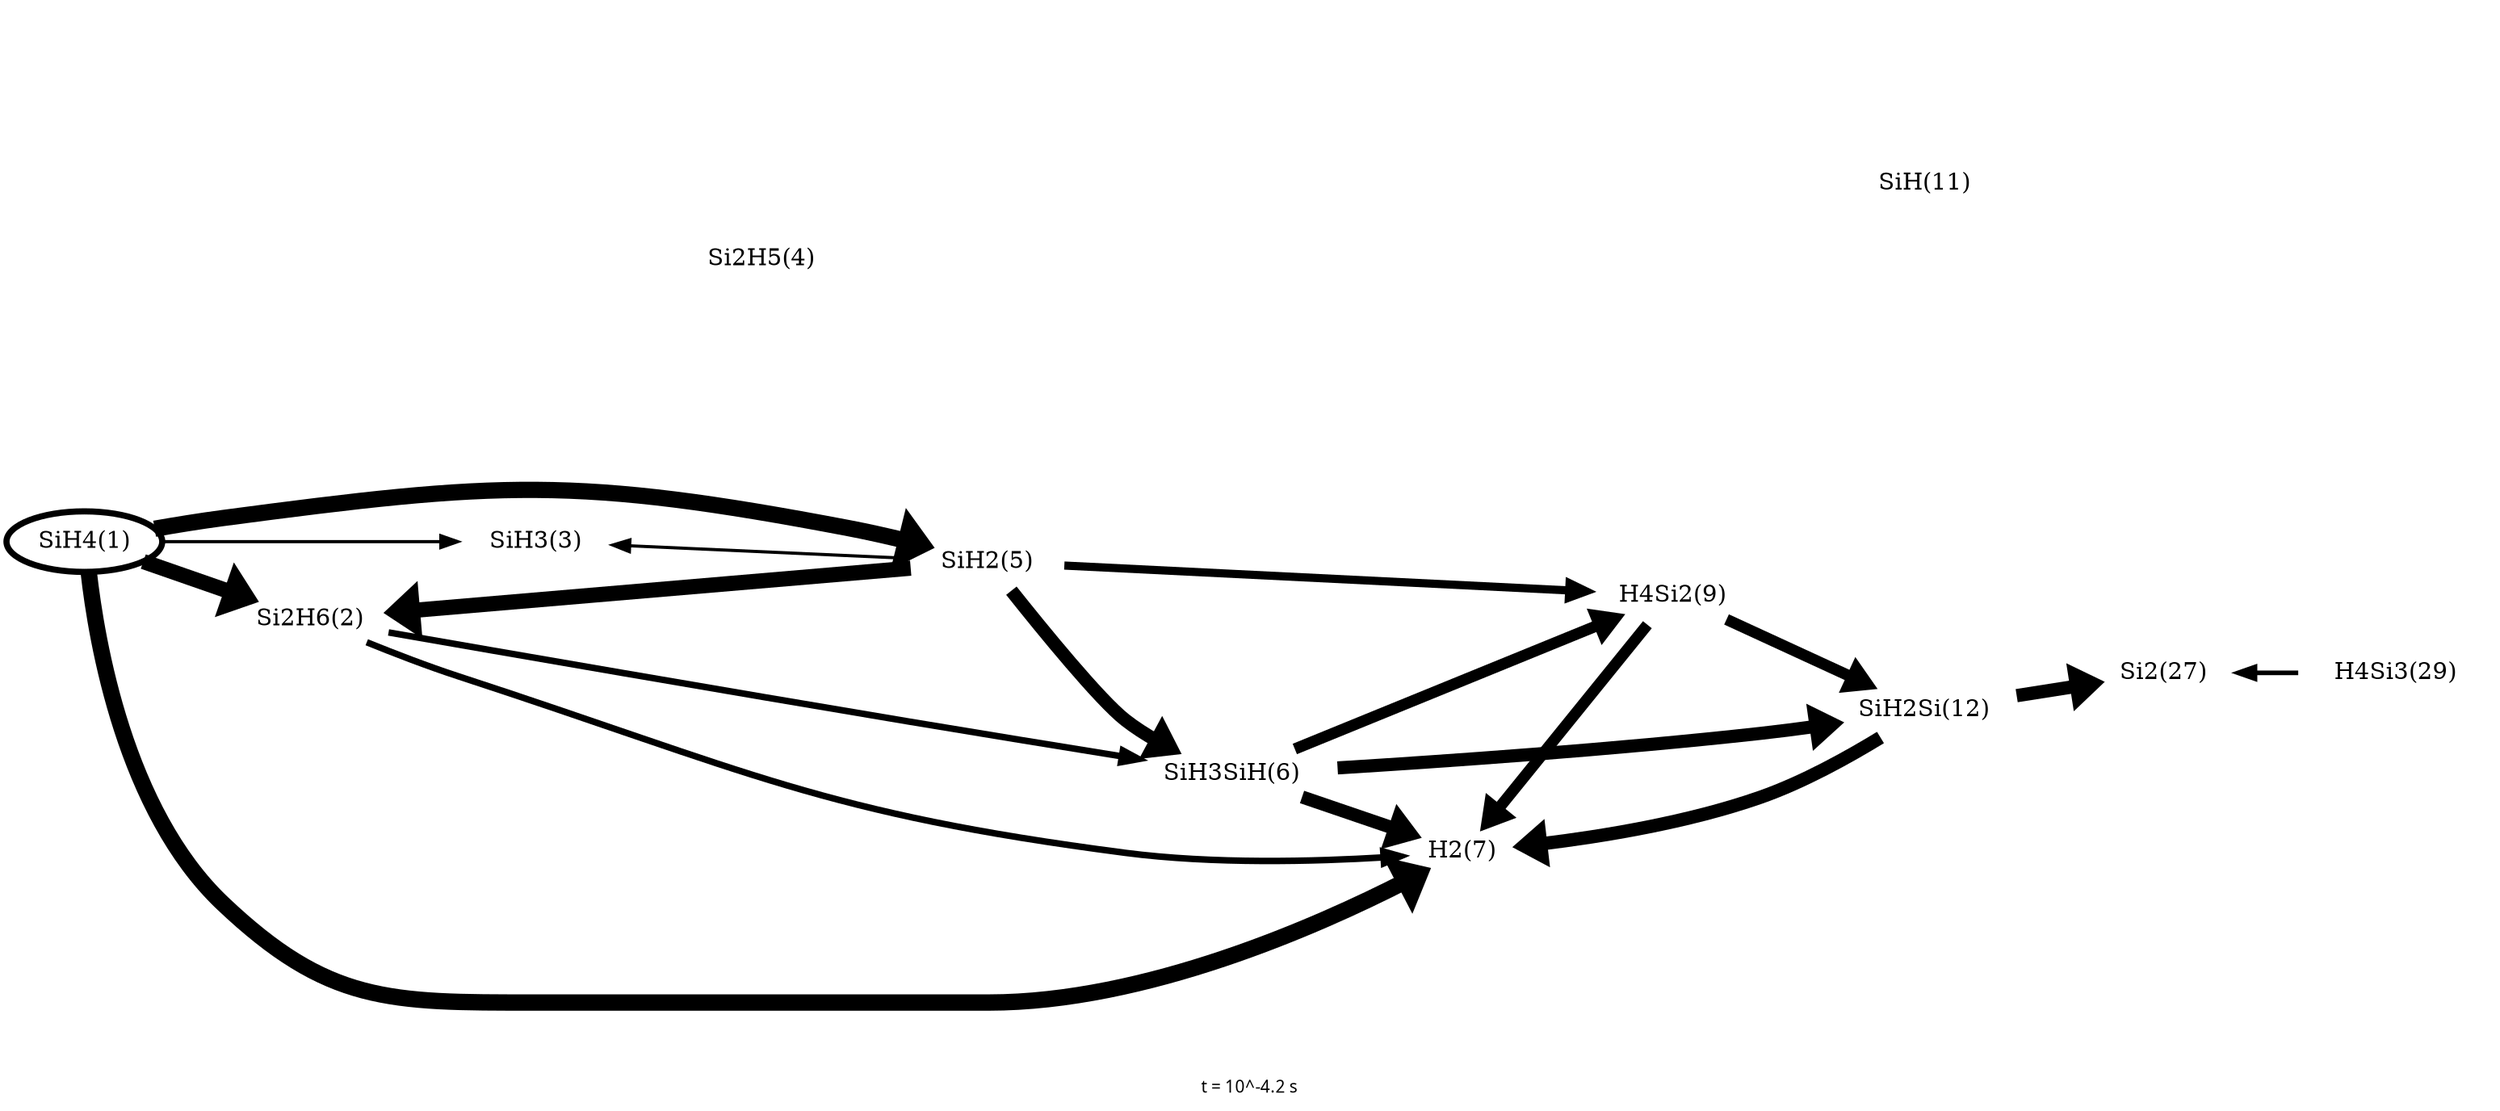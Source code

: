 digraph flux_diagram {
	graph [bb="0,0,1286.5,649.41",
		fontname=sans,
		fontsize=10,
		label="t = 10^-4.2 s",
		lheight=0.14,
		lp="643.24,9",
		lwidth=0.76,
		overlap=false,
		rankdir=LR
	];
	node [label="\N"];
	"SiH4(1)"	 [height=0.5,
		penwidth=3.674,
		pos="38.602,331.41",
		width=1.0723];
	"H2(7)"	 [height=0.5,
		penwidth=0.0,
		pos="755.93,147.41",
		width=0.86741];
	"SiH4(1)" -> "H2(7)"	 [dir=forward,
		penwidth=9.736,
		pos="e,734.27,134.13 40.47,313.35 43.427,272.01 56.411,169.64 113.2,112.41 166.07,59.146 197.81,57.413 272.85,57.413 272.85,57.413 272.85,\
57.413 510.1,57.413 592.3,57.413 681.01,102.65 725.68,128.98"];
	"SiH2(5)"	 [height=0.5,
		penwidth=0.0,
		pos="509.1,321.41",
		width=1.0723];
	"SiH4(1)" -> "SiH2(5)"	 [dir=forward,
		penwidth=9.674,
		pos="e,475.67,330.58 74.322,338.62 86.572,341.01 100.47,343.53 113.2,345.41 254.48,366.34 294.52,368.72 434.5,340.41 444.69,338.35 455.57,\
335.76 465.76,333.16"];
	"Si2H6(2)"	 [height=0.5,
		penwidth=0.0,
		pos="156.23,285.41",
		width=1.1951];
	"SiH4(1)" -> "Si2H6(2)"	 [dir=forward,
		penwidth=9.033,
		pos="e,124.29,297.72 68.481,319.92 82.418,314.38 99.378,307.63 114.59,301.58"];
	"SiH3SiH(6)"	 [height=0.5,
		penwidth=0.0,
		pos="636.21,193.41",
		width=1.4583];
	"SiH4(1)" -> "SiH3SiH(6)"	 [dir=none,
		penwidth=0.0,
		pos="46.748,313.67 70.158,258.79 150.15,95.413 272.85,95.413 272.85,95.413 272.85,95.413 392.48,95.413 478.82,95.413 570.71,149.4 612.34,\
177.23"];
	"H4Si2(9)"	 [height=0.5,
		penwidth=0.0,
		pos="866.18,299.41",
		width=1.1951];
	"SiH4(1)" -> "H4Si2(9)"	 [dir=none,
		penwidth=0.0,
		pos="44.765,349.35 63.759,411.15 135.88,611.41 272.85,611.41 272.85,611.41 272.85,611.41 392.48,611.41 608.32,611.41 801.55,382.04 852.26,\
316.63"];
	"SiH3(3)"	 [height=0.5,
		penwidth=0.0,
		pos="273.85,331.41",
		width=1.0723];
	"SiH4(1)" -> "SiH3(3)"	 [dir=forward,
		penwidth=1.871,
		pos="e,235.17,331.41 77.337,331.41 117.56,331.41 181.36,331.41 225.07,331.41"];
	"SiH(11)"	 [height=0.5,
		penwidth=0.0,
		pos="995.71,535.41",
		width=1.0694];
	"SiH4(1)" -> "SiH(11)"	 [dir=none,
		penwidth=0.0,
		pos="41.011,349.5 45.106,391.03 60.318,494.66 113.2,559.41 164.73,622.5 191.4,649.41 272.85,649.41 272.85,649.41 272.85,649.41 756.93,\
649.41 846.66,649.41 938.37,582.59 976.43,551.26"];
	"Si2H5(4)"	 [height=0.5,
		penwidth=0.0,
		pos="391.48,499.41",
		width=1.1951];
	"SiH4(1)" -> "Si2H5(4)"	 [dir=none,
		penwidth=0.0,
		pos="48.13,349.21 59.717,371.44 82.554,409.03 113.2,429.41 186.37,478.08 290.91,492.91 348.46,497.43"];
	"H4Si3(29)"	 [height=0.5,
		penwidth=0.0,
		pos="1239,253.41",
		width=1.3194];
	"SiH4(1)" -> "H4Si3(29)"	 [dir=none,
		penwidth=0.0,
		pos="42.078,313.21 49.931,258.13 75.976,94.767 113.2,58.413 165.46,7.3818 199.81,19.413 272.85,19.413 272.85,19.413 272.85,19.413 996.71,\
19.413 1120.7,19.413 1205.1,180.65 1230.2,235.44"];
	"H2(7)" -> "H4Si2(9)"	 [dir=back,
		penwidth=6.708,
		pos="s,768.72,163.97 774.77,172.46 796.77,203.35 833.58,255.04 852.74,281.94"];
	"SiH2Si(12)"	 [height=0.5,
		penwidth=0.0,
		pos="995.71,231.41",
		width=1.4028];
	"H2(7)" -> "SiH2Si(12)"	 [dir=back,
		penwidth=7.908,
		pos="s,786.7,150.64 796.8,152.02 828.16,156.53 872.53,164.9 909.21,179.41 932.31,188.55 956.28,203.71 972.94,215.31"];
	"SiH2(5)" -> "H2(7)"	 [dir=none,
		penwidth=0.0,
		pos="527.54,305.38 541.85,292.8 563.05,275.46 583.71,263.41 627.27,238.01 647.41,249.36 688.71,220.41 710.99,204.8 731.14,180.42 743.21,\
164.19"];
	"SiH2(5)" -> "SiH3SiH(6)"	 [dir=forward,
		penwidth=7.927,
		pos="e,606.91,208.47 520.72,303.95 533.76,283.45 557.41,249.25 583.71,225.41 588.15,221.38 593.17,217.56 598.29,214.05"];
	"SiH2(5)" -> "H4Si2(9)"	 [dir=forward,
		penwidth=4.865,
		pos="e,823.45,302 547.43,319.1 611.07,315.16 740.71,307.13 813.19,302.63"];
	"SiH2(5)" -> "SiH(11)"	 [dir=none,
		penwidth=0.0,
		pos="531.44,336.1 545.83,345.67 565.47,358.07 583.71,367.41 721.1,437.78 895.03,500.86 964.27,524.99"];
	"SiH2(5)" -> "H4Si3(29)"	 [dir=none,
		penwidth=0.0,
		pos="546.85,325.54 611.25,332.4 748.72,345.41 865.18,345.41 865.18,345.41 865.18,345.41 996.71,345.41 1081.4,345.41 1172.6,295.27 1214.5,\
269.02"];
	"SiH2(5)" -> "SiH2Si(12)"	 [dir=none,
		penwidth=0.0,
		pos="544.52,314.25 556.87,311.72 570.9,308.89 583.71,306.41 716.7,280.73 874.38,252.61 949.95,239.27"];
	"Si2H6(2)" -> "H2(7)"	 [dir=forward,
		penwidth=3.869,
		pos="e,725.04,144.49 185.88,272.33 253.4,242.36 428.5,169.5 583.71,146.41 628.21,139.79 679.94,141.35 714.79,143.73"];
	"Si2H6(2)" -> "SiH2(5)"	 [dir=back,
		penwidth=9.033,
		pos="s,198.16,289.61 208.29,290.65 279.82,297.99 408.14,311.16 471.14,317.62"];
	"Si2H6(2)" -> "SiH3SiH(6)"	 [dir=forward,
		penwidth=3.869,
		pos="e,589.75,201.89 195.8,277.82 254.9,266.21 371.46,243.38 470.5,224.41 506.86,217.45 547.76,209.75 579.71,203.77"];
	"Si2H6(2)" -> "SiH3(3)"	 [dir=none,
		penwidth=0.0,
		pos="187.91,297.62 205.3,304.54 226.94,313.15 244.02,319.94"];
	"Si2H6(2)" -> "Si2H5(4)"	 [dir=none,
		penwidth=0.0,
		pos="173.54,302.12 205.86,334.96 280.78,409.74 348.46,467.41 355.02,473 362.42,478.8 369.17,483.9"];
	"SiH3SiH(6)" -> "H2(7)"	 [dir=forward,
		penwidth=7.781,
		pos="e,729.7,157.27 671.57,179.98 686.83,174.02 704.75,167.02 720.07,161.04"];
	"SiH3SiH(6)" -> "H4Si2(9)"	 [dir=forward,
		penwidth=6.703,
		pos="e,836.85,286.24 668.43,207.93 709.9,227.21 783.07,261.23 827.54,281.91"];
	"SiH3SiH(6)" -> "SiH(11)"	 [dir=none,
		penwidth=0.0,
		pos="654.93,210.37 716.08,268.87 917.7,461.74 977.71,519.15"];
	"SiH3SiH(6)" -> "SiH2Si(12)"	 [dir=forward,
		penwidth=7.781,
		pos="e,949.98,223.45 687.96,196.76 742.68,200.63 832.3,207.74 909.21,217.41 919.17,218.67 929.75,220.22 939.95,221.83"];
	"H4Si2(9)" -> "SiH(11)"	 [dir=none,
		penwidth=0.0,
		pos="878.04,316.78 886.72,330.83 899.07,351.21 909.21,369.41 938.86,422.66 971.07,487.22 986.09,517.77"];
	"H4Si2(9)" -> "H4Si3(29)"	 [dir=none,
		penwidth=0.0,
		pos="909.62,299.92 966.22,299.84 1069.3,297.08 1155.5,280.41 1172.2,277.18 1190.2,271.54 1205.2,266.25"];
	"H4Si2(9)" -> "SiH2Si(12)"	 [dir=forward,
		penwidth=6.708,
		pos="e,966.55,246.43 893.61,285.32 912.08,275.47 937.01,262.18 957.49,251.26"];
	"SiH3(3)" -> "H2(7)"	 [dir=none,
		penwidth=0.0,
		pos="290.63,315.08 304.8,301.1 326.66,281.1 348.46,267.41 444.82,206.91 473.69,195.45 583.71,166.41 631.86,153.71 689.8,149.49 724.44,\
148.1"];
	"SiH3(3)" -> "SiH2(5)"	 [dir=back,
		penwidth=1.871,
		pos="s,312.33,329.81 322.43,329.37 366.13,327.5 430.04,324.76 470.33,323.03"];
	"SiH3(3)" -> "SiH3SiH(6)"	 [dir=none,
		penwidth=0.0,
		pos="304.34,320.12 370.4,294.82 529.99,233.71 600.6,206.67"];
	"SiH3(3)" -> "H4Si2(9)"	 [dir=none,
		penwidth=0.0,
		pos="311.12,336.26 323,337.74 336.28,339.27 348.46,340.41 542.78,358.65 595.48,357.21 787.16,320.41 801.62,317.64 817.35,313.6 830.87,\
309.81"];
	"SiH3(3)" -> "SiH(11)"	 [dir=none,
		penwidth=0.0,
		pos="275.49,349.52 277.98,389.26 290.05,483.98 348.46,526.41 542.95,667.72 864.54,578.81 964.27,546.05"];
	"SiH3(3)" -> "Si2H5(4)"	 [dir=none,
		penwidth=0.0,
		pos="296.29,346.29 302.16,351.2 308.1,357.04 312.46,363.41 340.05,403.8 319.77,427.79 348.46,467.41 353.19,473.95 359.63,479.77 366.05,\
484.6"];
	"Si2H5(4)" -> "SiH2(5)"	 [dir=none,
		penwidth=0.0,
		pos="403.78,482.02 425.94,447.9 474.87,372.58 496.93,338.61"];
	"Si2H5(4)" -> "SiH(11)"	 [dir=none,
		penwidth=0.0,
		pos="431.67,506.28 444.05,508.22 457.82,510.15 470.5,511.41 652.27,529.5 870.87,533.98 957.11,535.07"];
	"Si2H5(4)" -> "SiH2Si(12)"	 [dir=none,
		penwidth=0.0,
		pos="432.1,493.27 522.9,477.76 750.4,430.58 909.21,326.41 940.93,305.6 968.42,270.21 983.18,249"];
	"SiH2Si(12)" -> "H4Si3(29)"	 [dir=none,
		penwidth=0.0,
		pos="1043.5,225.32 1075.3,222.31 1118.2,220.46 1155.5,226.41 1172.6,229.14 1191,234.87 1206,240.35"];
	"Si2(27)"	 [height=0.5,
		penwidth=0.0,
		pos="1118.8,253.41",
		width=1.0177];
	"SiH2Si(12)" -> "Si2(27)"	 [dir=forward,
		penwidth=7.907,
		pos="e,1084.1,247.28 1041.1,239.48 1051.9,241.43 1063.3,243.52 1074.1,245.46"];
	"Si2(27)" -> "H4Si3(29)"	 [dir=back,
		penwidth=2.765,
		pos="s,1155.6,253.41 1165.7,253.41 1174.1,253.41 1182.9,253.41 1191.4,253.41"];
}
